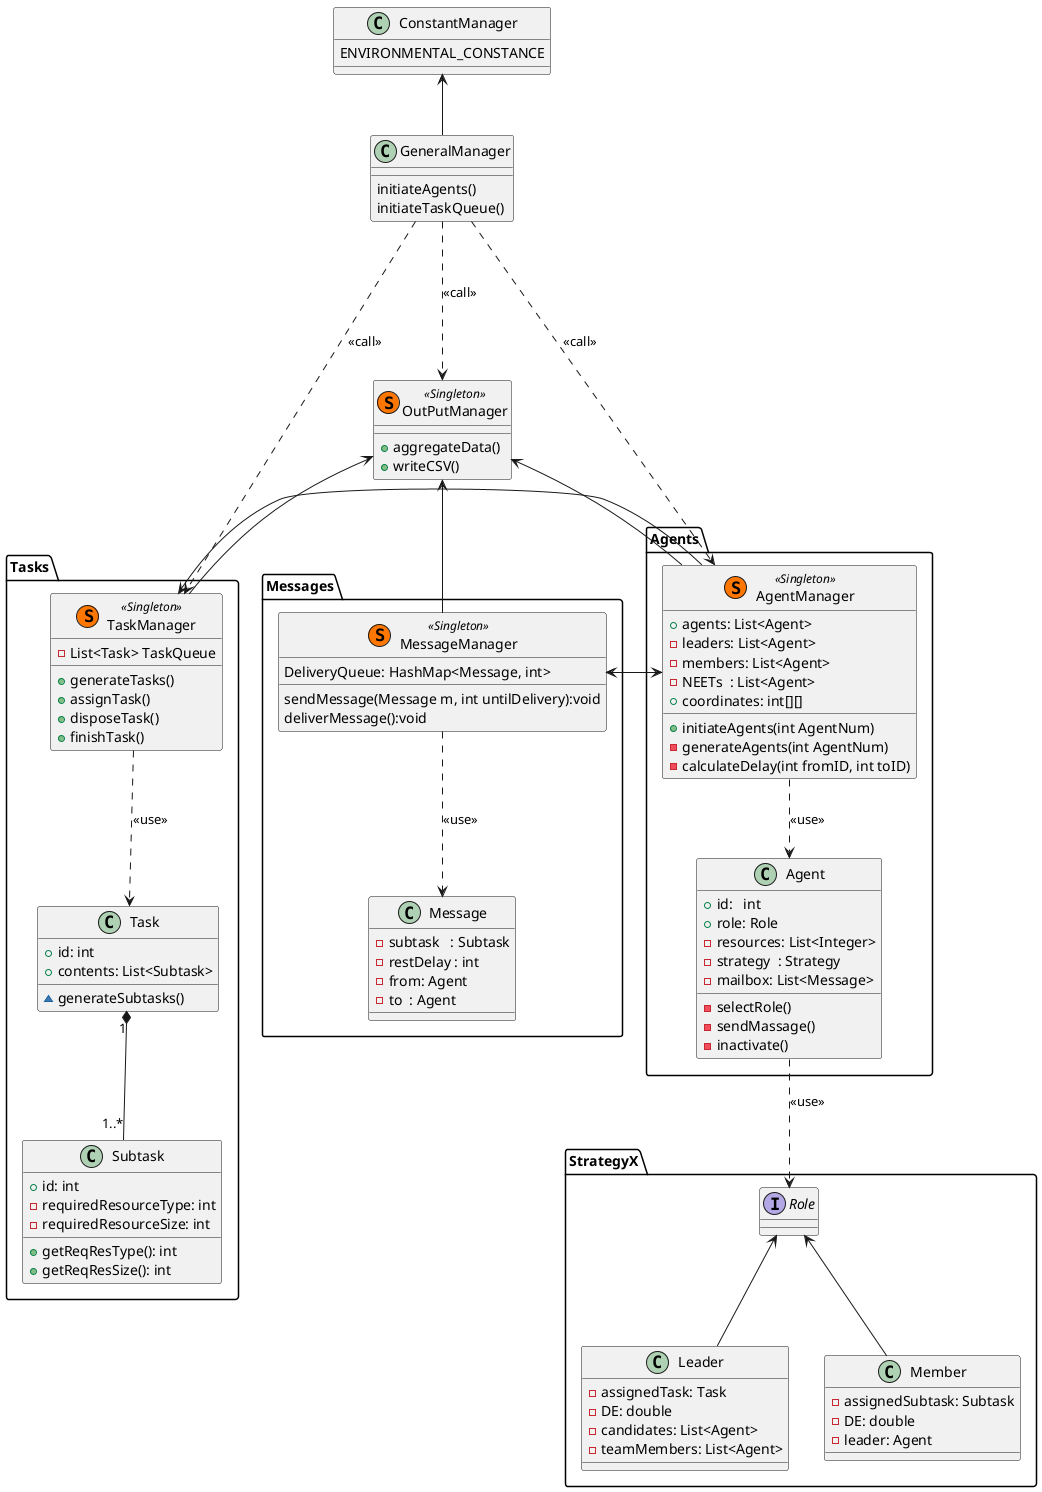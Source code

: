 @startuml
/'
各種マネージャはSingletonにする
'/

GeneralManager  -up-> ConstantManager
GeneralManager ...> OutPutManager: <<call>>

class ConstantManager{
    ENVIRONMENTAL_CONSTANCE
}

class GeneralManager{
    initiateAgents()
    initiateTaskQueue()
}

class OutPutManager <<(S, #FF7700) Singleton>>{
    +aggregateData()
    +writeCSV()
}

package Agents {
    AgentManager   -up-> OutPutManager
    AgentManager ..> Agent : <<use>>
    GeneralManager ..> AgentManager: <<call>>

    class AgentManager <<(S, #FF7700) Singleton>>{
        +agents: List<Agent>
        -leaders: List<Agent>
        -members: List<Agent>
        -NEETs  : List<Agent>
        +coordinates: int[][]
        +initiateAgents(int AgentNum)
        -generateAgents(int AgentNum)
        -calculateDelay(int fromID, int toID)
    }
    class Agent{
        +id:   int
        +role: Role
        -resources: List<Integer>
        -strategy  : Strategy
        -mailbox: List<Message>
        -selectRole()
        -sendMassage()
        -inactivate()
    }
}

/'
 packageの単位でStrategyを実装していく
'/
package StrategyX{
    Agent .down.> Role  : <<use>>
    Leader -up-> Role
    Member -up-> Role
    interface Role {
    }
    class Leader{
        -assignedTask: Task
        -DE: double
        -candidates: List<Agent>
        -teamMembers: List<Agent>
    }
    class Member{
        -assignedSubtask: Subtask
        -DE: double
        -leader: Agent
    }
}

package Messages{
    MessageManager -up-> OutPutManager
    MessageManager -> AgentManager
    AgentManager --> MessageManager

    MessageManager ..>Message: <<use>>

    class MessageManager <<(S, #FF7700) Singleton>>{
        DeliveryQueue: HashMap<Message, int>
        sendMessage(Message m, int untilDelivery):void
        deliverMessage():void
    }
    class Message{
        -subtask   : Subtask
        -restDelay : int
        -from: Agent
        -to  : Agent
    }
}


package Tasks{
    TaskManager -up-> OutPutManager
    GeneralManager ..> TaskManager: <<call>>
    TaskManager  ..> Task  : <<use>>
    AgentManager -> TaskManager

    Task "1" *-- "1..*"Subtask
    class TaskManager <<(S, #FF7700) Singleton>>{
        -List<Task> TaskQueue
        +generateTasks()
        +assignTask()
        /'
          AgentManagerはここのdisposeTaskやfinishTaskを呼ぶが，
          そのさらに中からOutPutManagerを読んで集計するようにする
        '/
        +disposeTask()
        +finishTask()
    }
    class Task{
        +id: int
        +contents: List<Subtask>
        ~generateSubtasks()
    }

    class Subtask{
        +id: int
        -requiredResourceType: int
        -requiredResourceSize: int
        +getReqResType(): int
        +getReqResSize(): int
    }
}


@enduml
